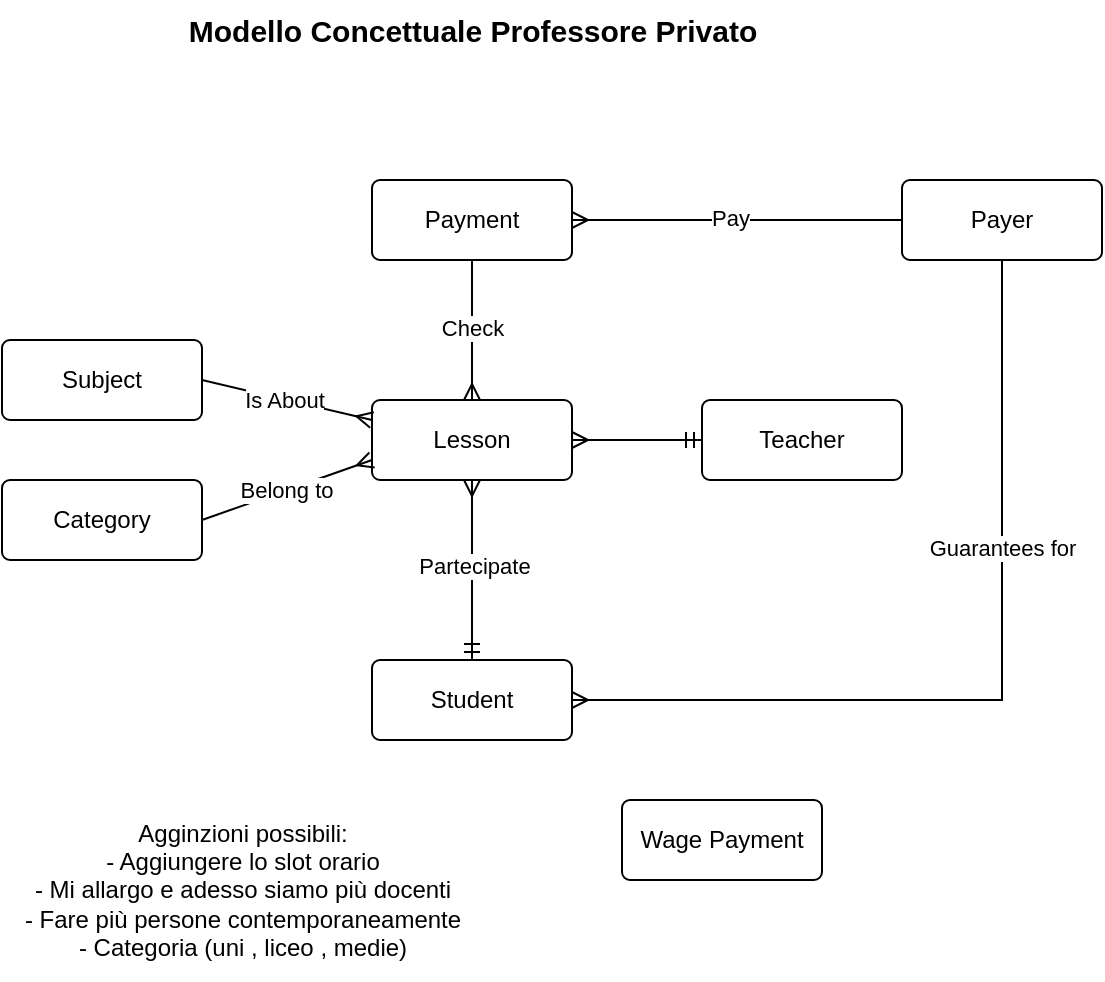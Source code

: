 <mxfile>
    <diagram id="3Ogx6lpQ3Jo8gOmDreXH" name="Pagina-1">
        <mxGraphModel dx="556" dy="916" grid="1" gridSize="10" guides="1" tooltips="1" connect="1" arrows="1" fold="1" page="1" pageScale="1" pageWidth="2000" pageHeight="2000" math="0" shadow="0">
            <root>
                <mxCell id="0"/>
                <mxCell id="1" parent="0"/>
                <mxCell id="2" value="Modello Concettuale Professore Privato" style="text;html=1;align=center;verticalAlign=middle;resizable=0;points=[];autosize=1;strokeColor=none;fillColor=none;fontStyle=1;fontSize=15;" parent="1" vertex="1">
                    <mxGeometry x="490" y="840" width="290" height="30" as="geometry"/>
                </mxCell>
                <mxCell id="12" value="Payer" style="rounded=1;arcSize=10;whiteSpace=wrap;html=1;align=center;" parent="1" vertex="1">
                    <mxGeometry x="850" y="930" width="100" height="40" as="geometry"/>
                </mxCell>
                <mxCell id="13" value="Lesson" style="rounded=1;arcSize=10;whiteSpace=wrap;html=1;align=center;" parent="1" vertex="1">
                    <mxGeometry x="585" y="1040" width="100" height="40" as="geometry"/>
                </mxCell>
                <mxCell id="14" value="Student" style="rounded=1;arcSize=10;whiteSpace=wrap;html=1;align=center;" parent="1" vertex="1">
                    <mxGeometry x="585" y="1170" width="100" height="40" as="geometry"/>
                </mxCell>
                <mxCell id="15" value="Subject" style="rounded=1;arcSize=10;whiteSpace=wrap;html=1;align=center;" parent="1" vertex="1">
                    <mxGeometry x="400" y="1010" width="100" height="40" as="geometry"/>
                </mxCell>
                <mxCell id="16" value="" style="endArrow=ERmandOne;html=1;rounded=0;exitX=0.5;exitY=1;exitDx=0;exitDy=0;startArrow=ERmany;startFill=0;endFill=0;entryX=0.5;entryY=0;entryDx=0;entryDy=0;" parent="1" source="13" target="14" edge="1">
                    <mxGeometry relative="1" as="geometry">
                        <mxPoint x="545" y="1100" as="sourcePoint"/>
                        <mxPoint x="595" y="1130" as="targetPoint"/>
                    </mxGeometry>
                </mxCell>
                <mxCell id="17" value="Partecipate" style="edgeLabel;html=1;align=center;verticalAlign=middle;resizable=0;points=[];" parent="16" vertex="1" connectable="0">
                    <mxGeometry x="-0.043" y="3" relative="1" as="geometry">
                        <mxPoint x="-2" as="offset"/>
                    </mxGeometry>
                </mxCell>
                <mxCell id="18" value="" style="endArrow=ERmany;html=1;rounded=0;exitX=1;exitY=0.5;exitDx=0;exitDy=0;entryX=0;entryY=0.25;entryDx=0;entryDy=0;startArrow=none;startFill=0;endFill=0;" parent="1" source="15" target="13" edge="1">
                    <mxGeometry relative="1" as="geometry">
                        <mxPoint x="450" y="1190" as="sourcePoint"/>
                        <mxPoint x="610" y="1190" as="targetPoint"/>
                    </mxGeometry>
                </mxCell>
                <mxCell id="19" value="Is About" style="edgeLabel;html=1;align=center;verticalAlign=middle;resizable=0;points=[];" parent="18" vertex="1" connectable="0">
                    <mxGeometry x="-0.018" y="-1" relative="1" as="geometry">
                        <mxPoint x="-1" y="-1" as="offset"/>
                    </mxGeometry>
                </mxCell>
                <mxCell id="20" value="Payment" style="rounded=1;arcSize=10;whiteSpace=wrap;html=1;align=center;" parent="1" vertex="1">
                    <mxGeometry x="585" y="930" width="100" height="40" as="geometry"/>
                </mxCell>
                <mxCell id="21" value="" style="endArrow=ERmany;html=1;rounded=0;exitX=0.5;exitY=1;exitDx=0;exitDy=0;entryX=0.5;entryY=0;entryDx=0;entryDy=0;startArrow=none;startFill=0;endFill=0;" parent="1" source="20" target="13" edge="1">
                    <mxGeometry relative="1" as="geometry">
                        <mxPoint x="665" y="1000" as="sourcePoint"/>
                        <mxPoint x="755" y="1000" as="targetPoint"/>
                    </mxGeometry>
                </mxCell>
                <mxCell id="23" value="Check" style="edgeLabel;html=1;align=center;verticalAlign=middle;resizable=0;points=[];" parent="21" vertex="1" connectable="0">
                    <mxGeometry x="-0.033" relative="1" as="geometry">
                        <mxPoint as="offset"/>
                    </mxGeometry>
                </mxCell>
                <mxCell id="24" value="" style="endArrow=none;html=1;rounded=0;exitX=1;exitY=0.5;exitDx=0;exitDy=0;entryX=0;entryY=0.5;entryDx=0;entryDy=0;startArrow=ERmany;startFill=0;" parent="1" source="20" target="12" edge="1">
                    <mxGeometry relative="1" as="geometry">
                        <mxPoint x="540" y="1160" as="sourcePoint"/>
                        <mxPoint x="700" y="1160" as="targetPoint"/>
                    </mxGeometry>
                </mxCell>
                <mxCell id="27" value="Pay" style="edgeLabel;html=1;align=center;verticalAlign=middle;resizable=0;points=[];" parent="24" vertex="1" connectable="0">
                    <mxGeometry x="-0.04" y="-1" relative="1" as="geometry">
                        <mxPoint y="-2" as="offset"/>
                    </mxGeometry>
                </mxCell>
                <mxCell id="25" value="" style="endArrow=ERmany;html=1;rounded=0;entryX=1;entryY=0.5;entryDx=0;entryDy=0;exitX=0.5;exitY=1;exitDx=0;exitDy=0;edgeStyle=orthogonalEdgeStyle;startArrow=none;startFill=0;endFill=0;" parent="1" source="12" target="14" edge="1">
                    <mxGeometry relative="1" as="geometry">
                        <mxPoint x="660" y="1290" as="sourcePoint"/>
                        <mxPoint x="820" y="1290" as="targetPoint"/>
                    </mxGeometry>
                </mxCell>
                <mxCell id="26" value="Guarantees for" style="edgeLabel;html=1;align=center;verticalAlign=middle;resizable=0;points=[];" parent="25" vertex="1" connectable="0">
                    <mxGeometry x="-0.339" y="4" relative="1" as="geometry">
                        <mxPoint x="-4" as="offset"/>
                    </mxGeometry>
                </mxCell>
                <mxCell id="28" value="Category" style="rounded=1;arcSize=10;whiteSpace=wrap;html=1;align=center;" vertex="1" parent="1">
                    <mxGeometry x="400" y="1080" width="100" height="40" as="geometry"/>
                </mxCell>
                <mxCell id="29" value="" style="endArrow=ERmany;html=1;rounded=0;exitX=1;exitY=0.5;exitDx=0;exitDy=0;entryX=0;entryY=0.75;entryDx=0;entryDy=0;startArrow=none;startFill=0;endFill=0;" edge="1" parent="1" source="28" target="13">
                    <mxGeometry relative="1" as="geometry">
                        <mxPoint x="500" y="1080" as="sourcePoint"/>
                        <mxPoint x="585" y="1100" as="targetPoint"/>
                    </mxGeometry>
                </mxCell>
                <mxCell id="30" value="Belong to" style="edgeLabel;html=1;align=center;verticalAlign=middle;resizable=0;points=[];" vertex="1" connectable="0" parent="29">
                    <mxGeometry x="-0.018" y="-1" relative="1" as="geometry">
                        <mxPoint x="-1" y="-1" as="offset"/>
                    </mxGeometry>
                </mxCell>
                <mxCell id="31" value="Teacher" style="rounded=1;arcSize=10;whiteSpace=wrap;html=1;align=center;" vertex="1" parent="1">
                    <mxGeometry x="750" y="1040" width="100" height="40" as="geometry"/>
                </mxCell>
                <mxCell id="32" value="" style="endArrow=ERmandOne;html=1;rounded=0;exitX=1;exitY=0.5;exitDx=0;exitDy=0;entryX=0;entryY=0.5;entryDx=0;entryDy=0;startArrow=ERmany;startFill=0;endFill=0;" edge="1" parent="1" source="13" target="31">
                    <mxGeometry relative="1" as="geometry">
                        <mxPoint x="590" y="1150" as="sourcePoint"/>
                        <mxPoint x="750" y="1150" as="targetPoint"/>
                    </mxGeometry>
                </mxCell>
                <mxCell id="34" value="Agginzioni possibili:&lt;div&gt;- Aggiungere lo slot orario&lt;/div&gt;&lt;div&gt;- Mi allargo e adesso siamo più docenti&lt;/div&gt;&lt;div&gt;- Fare più persone contemporaneamente&lt;/div&gt;&lt;div&gt;- Categoria (uni , liceo , medie)&lt;/div&gt;" style="text;html=1;align=center;verticalAlign=middle;resizable=0;points=[];autosize=1;strokeColor=none;fillColor=none;" vertex="1" parent="1">
                    <mxGeometry x="400" y="1240" width="240" height="90" as="geometry"/>
                </mxCell>
                <mxCell id="35" value="Wage Payment" style="rounded=1;arcSize=10;whiteSpace=wrap;html=1;align=center;" vertex="1" parent="1">
                    <mxGeometry x="710" y="1240" width="100" height="40" as="geometry"/>
                </mxCell>
            </root>
        </mxGraphModel>
    </diagram>
</mxfile>